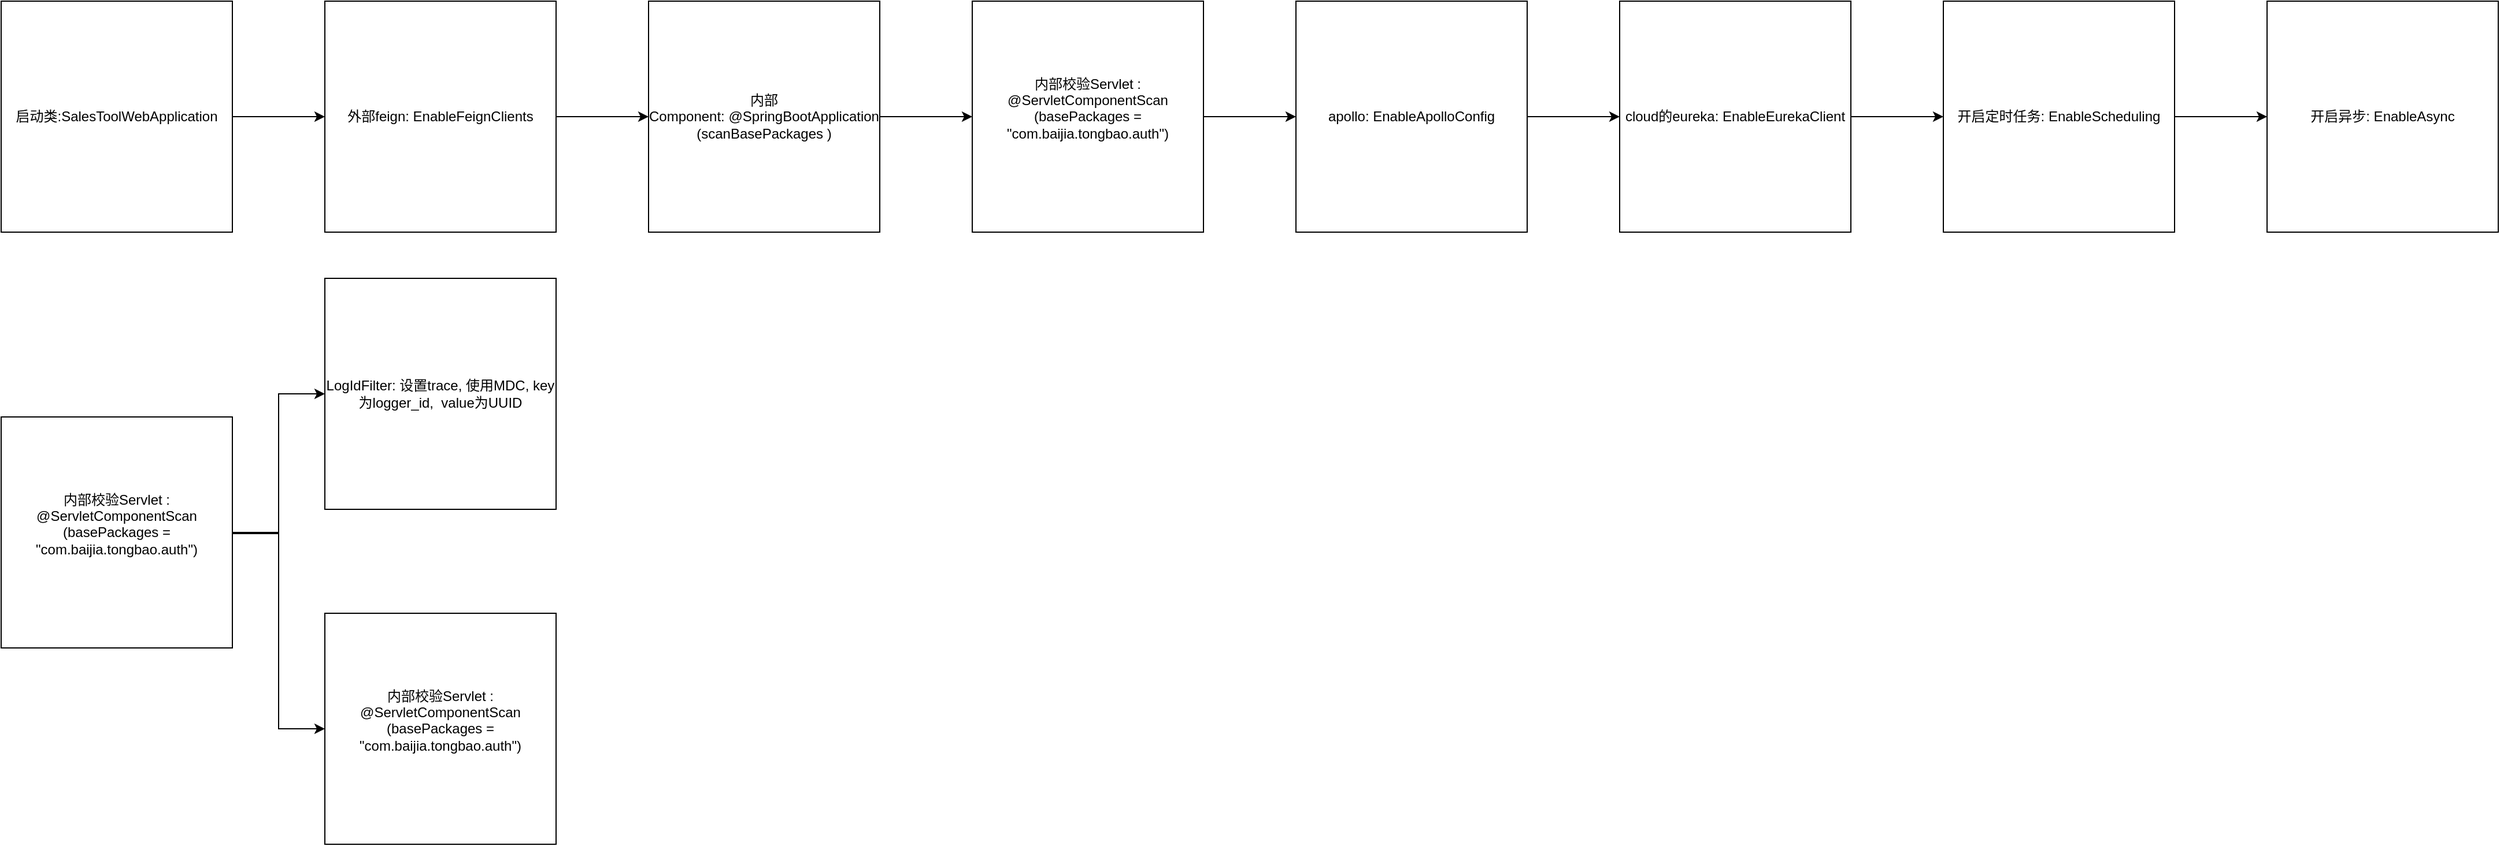 <mxfile version="22.0.8" type="github">
  <diagram name="第 1 页" id="XwyXtLiTSCjEhpWMpxt5">
    <mxGraphModel dx="906" dy="587" grid="1" gridSize="10" guides="1" tooltips="1" connect="1" arrows="1" fold="1" page="1" pageScale="1" pageWidth="827" pageHeight="1169" math="0" shadow="0">
      <root>
        <mxCell id="0" />
        <mxCell id="1" parent="0" />
        <mxCell id="brs4Lbw3h4MbE__pO9lw-3" value="" style="edgeStyle=orthogonalEdgeStyle;rounded=0;orthogonalLoop=1;jettySize=auto;html=1;" edge="1" parent="1" source="brs4Lbw3h4MbE__pO9lw-1" target="brs4Lbw3h4MbE__pO9lw-2">
          <mxGeometry relative="1" as="geometry" />
        </mxCell>
        <mxCell id="brs4Lbw3h4MbE__pO9lw-1" value="启动类:SalesToolWebApplication" style="whiteSpace=wrap;html=1;aspect=fixed;" vertex="1" parent="1">
          <mxGeometry x="70" y="190" width="200" height="200" as="geometry" />
        </mxCell>
        <mxCell id="brs4Lbw3h4MbE__pO9lw-5" value="" style="edgeStyle=orthogonalEdgeStyle;rounded=0;orthogonalLoop=1;jettySize=auto;html=1;" edge="1" parent="1" source="brs4Lbw3h4MbE__pO9lw-2" target="brs4Lbw3h4MbE__pO9lw-4">
          <mxGeometry relative="1" as="geometry" />
        </mxCell>
        <mxCell id="brs4Lbw3h4MbE__pO9lw-2" value="外部feign:&amp;nbsp;EnableFeignClients" style="whiteSpace=wrap;html=1;aspect=fixed;" vertex="1" parent="1">
          <mxGeometry x="350" y="190" width="200" height="200" as="geometry" />
        </mxCell>
        <mxCell id="brs4Lbw3h4MbE__pO9lw-7" value="" style="edgeStyle=orthogonalEdgeStyle;rounded=0;orthogonalLoop=1;jettySize=auto;html=1;" edge="1" parent="1" source="brs4Lbw3h4MbE__pO9lw-4" target="brs4Lbw3h4MbE__pO9lw-6">
          <mxGeometry relative="1" as="geometry" />
        </mxCell>
        <mxCell id="brs4Lbw3h4MbE__pO9lw-4" value="内部Component:&amp;nbsp;@SpringBootApplication&lt;br&gt;(scanBasePackages )" style="whiteSpace=wrap;html=1;aspect=fixed;" vertex="1" parent="1">
          <mxGeometry x="630" y="190" width="200" height="200" as="geometry" />
        </mxCell>
        <mxCell id="brs4Lbw3h4MbE__pO9lw-9" value="" style="edgeStyle=orthogonalEdgeStyle;rounded=0;orthogonalLoop=1;jettySize=auto;html=1;" edge="1" parent="1" source="brs4Lbw3h4MbE__pO9lw-6" target="brs4Lbw3h4MbE__pO9lw-8">
          <mxGeometry relative="1" as="geometry" />
        </mxCell>
        <mxCell id="brs4Lbw3h4MbE__pO9lw-6" value="内部校验Servlet :&lt;br&gt;&lt;div&gt;@ServletComponentScan&lt;/div&gt;&lt;div&gt;(basePackages = &quot;com.baijia.tongbao.auth&quot;)&lt;/div&gt;&lt;div&gt;&lt;br&gt;&lt;/div&gt;" style="whiteSpace=wrap;html=1;aspect=fixed;" vertex="1" parent="1">
          <mxGeometry x="910" y="190" width="200" height="200" as="geometry" />
        </mxCell>
        <mxCell id="brs4Lbw3h4MbE__pO9lw-11" value="" style="edgeStyle=orthogonalEdgeStyle;rounded=0;orthogonalLoop=1;jettySize=auto;html=1;" edge="1" parent="1" source="brs4Lbw3h4MbE__pO9lw-8" target="brs4Lbw3h4MbE__pO9lw-10">
          <mxGeometry relative="1" as="geometry" />
        </mxCell>
        <mxCell id="brs4Lbw3h4MbE__pO9lw-8" value="apollo:&amp;nbsp;EnableApolloConfig" style="whiteSpace=wrap;html=1;aspect=fixed;" vertex="1" parent="1">
          <mxGeometry x="1190" y="190" width="200" height="200" as="geometry" />
        </mxCell>
        <mxCell id="brs4Lbw3h4MbE__pO9lw-13" value="" style="edgeStyle=orthogonalEdgeStyle;rounded=0;orthogonalLoop=1;jettySize=auto;html=1;" edge="1" parent="1" source="brs4Lbw3h4MbE__pO9lw-10" target="brs4Lbw3h4MbE__pO9lw-12">
          <mxGeometry relative="1" as="geometry" />
        </mxCell>
        <mxCell id="brs4Lbw3h4MbE__pO9lw-10" value="cloud的eureka:&amp;nbsp;EnableEurekaClient" style="whiteSpace=wrap;html=1;aspect=fixed;" vertex="1" parent="1">
          <mxGeometry x="1470" y="190" width="200" height="200" as="geometry" />
        </mxCell>
        <mxCell id="brs4Lbw3h4MbE__pO9lw-15" value="" style="edgeStyle=orthogonalEdgeStyle;rounded=0;orthogonalLoop=1;jettySize=auto;html=1;" edge="1" parent="1" source="brs4Lbw3h4MbE__pO9lw-12" target="brs4Lbw3h4MbE__pO9lw-14">
          <mxGeometry relative="1" as="geometry" />
        </mxCell>
        <mxCell id="brs4Lbw3h4MbE__pO9lw-12" value="开启定时任务:&amp;nbsp;EnableScheduling" style="whiteSpace=wrap;html=1;aspect=fixed;" vertex="1" parent="1">
          <mxGeometry x="1750" y="190" width="200" height="200" as="geometry" />
        </mxCell>
        <mxCell id="brs4Lbw3h4MbE__pO9lw-14" value="开启异步:&amp;nbsp;EnableAsync" style="whiteSpace=wrap;html=1;aspect=fixed;" vertex="1" parent="1">
          <mxGeometry x="2030" y="190" width="200" height="200" as="geometry" />
        </mxCell>
        <mxCell id="brs4Lbw3h4MbE__pO9lw-18" value="" style="edgeStyle=orthogonalEdgeStyle;rounded=0;orthogonalLoop=1;jettySize=auto;html=1;" edge="1" parent="1" source="brs4Lbw3h4MbE__pO9lw-16" target="brs4Lbw3h4MbE__pO9lw-17">
          <mxGeometry relative="1" as="geometry" />
        </mxCell>
        <mxCell id="brs4Lbw3h4MbE__pO9lw-16" value="内部校验Servlet :&lt;br&gt;&lt;div&gt;@ServletComponentScan&lt;/div&gt;&lt;div&gt;(basePackages = &quot;com.baijia.tongbao.auth&quot;)&lt;/div&gt;&lt;div&gt;&lt;br&gt;&lt;/div&gt;" style="whiteSpace=wrap;html=1;aspect=fixed;" vertex="1" parent="1">
          <mxGeometry x="70" y="550" width="200" height="200" as="geometry" />
        </mxCell>
        <mxCell id="brs4Lbw3h4MbE__pO9lw-17" value="LogIdFilter: 设置trace, 使用MDC, key为logger_id&lt;span style=&quot;background-color: initial;&quot;&gt;,&amp;nbsp; value为UUID&lt;/span&gt;" style="whiteSpace=wrap;html=1;aspect=fixed;" vertex="1" parent="1">
          <mxGeometry x="350" y="430" width="200" height="200" as="geometry" />
        </mxCell>
        <mxCell id="brs4Lbw3h4MbE__pO9lw-19" value="" style="edgeStyle=orthogonalEdgeStyle;rounded=0;orthogonalLoop=1;jettySize=auto;html=1;entryX=0;entryY=0.5;entryDx=0;entryDy=0;" edge="1" parent="1" target="brs4Lbw3h4MbE__pO9lw-20">
          <mxGeometry relative="1" as="geometry">
            <mxPoint x="280" y="650" as="sourcePoint" />
            <mxPoint x="310" y="780" as="targetPoint" />
            <Array as="points">
              <mxPoint x="270" y="650" />
              <mxPoint x="270" y="651" />
              <mxPoint x="310" y="651" />
              <mxPoint x="310" y="820" />
            </Array>
          </mxGeometry>
        </mxCell>
        <mxCell id="brs4Lbw3h4MbE__pO9lw-20" value="内部校验Servlet :&lt;br&gt;&lt;div&gt;@ServletComponentScan&lt;/div&gt;&lt;div&gt;(basePackages = &quot;com.baijia.tongbao.auth&quot;)&lt;/div&gt;&lt;div&gt;&lt;br&gt;&lt;/div&gt;" style="whiteSpace=wrap;html=1;aspect=fixed;" vertex="1" parent="1">
          <mxGeometry x="350" y="720" width="200" height="200" as="geometry" />
        </mxCell>
      </root>
    </mxGraphModel>
  </diagram>
</mxfile>
